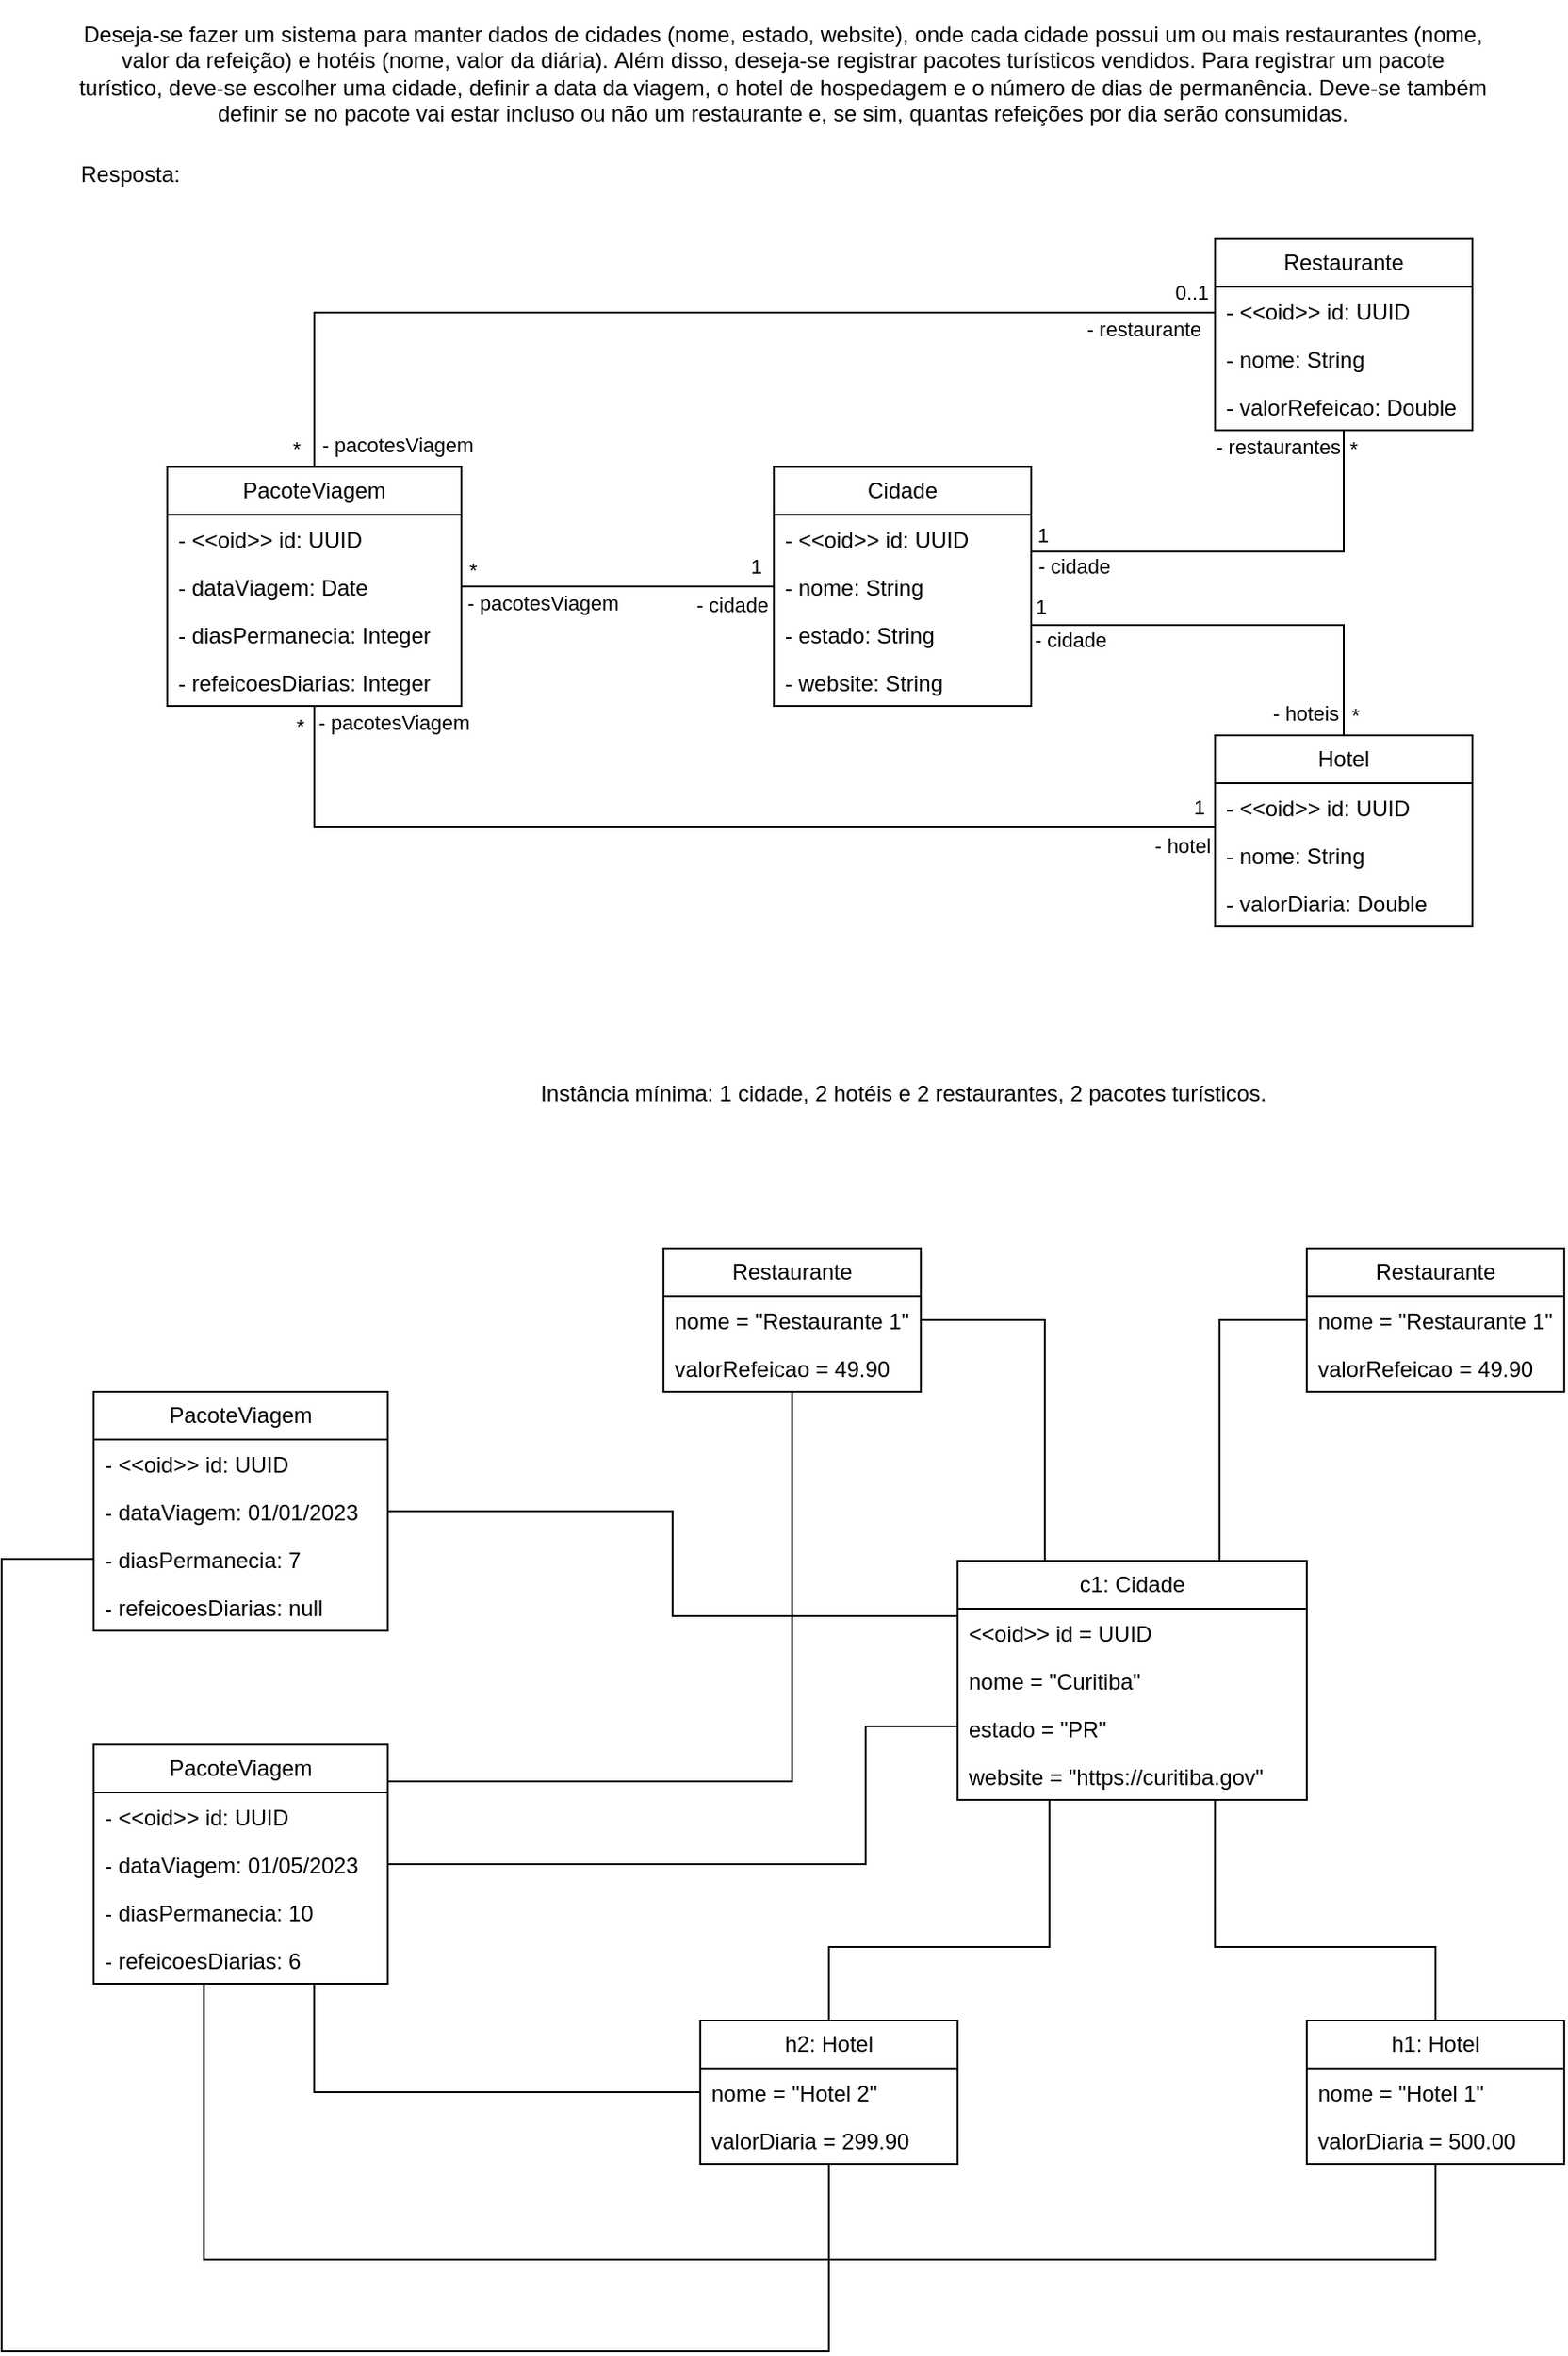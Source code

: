 <mxfile version="21.2.8" type="device">
  <diagram name="Page-1" id="nwXVSGJLrIQ6KPqOiSaf">
    <mxGraphModel dx="926" dy="555" grid="1" gridSize="10" guides="1" tooltips="1" connect="1" arrows="1" fold="1" page="1" pageScale="1" pageWidth="850" pageHeight="1100" math="0" shadow="0">
      <root>
        <mxCell id="0" />
        <mxCell id="1" parent="0" />
        <mxCell id="i39wHcqrnqMM451_M5gH-1" value="&lt;div&gt;Deseja-se fazer um sistema para manter dados de cidades (nome, estado, website), onde&amp;nbsp;&lt;span style=&quot;background-color: initial;&quot;&gt;cada cidade possui um ou mais restaurantes (nome, valor da refeição) e hotéis (nome, valor da diária).&amp;nbsp;&lt;/span&gt;&lt;span style=&quot;background-color: initial;&quot;&gt;Além disso, deseja-se registrar pacotes turísticos vendidos. Para registrar um pacote turístico, deve-se&amp;nbsp;&lt;/span&gt;&lt;span style=&quot;background-color: initial;&quot;&gt;escolher uma cidade, definir a data da viagem, o hotel de hospedagem e o número de dias de&amp;nbsp;&lt;/span&gt;&lt;span style=&quot;background-color: initial;&quot;&gt;permanência. Deve-se também definir se no pacote vai estar incluso ou não um restaurante e, se sim,&amp;nbsp;&lt;/span&gt;&lt;span style=&quot;background-color: initial;&quot;&gt;quantas refeições por dia serão consumidas.&lt;/span&gt;&lt;/div&gt;" style="text;html=1;strokeColor=none;fillColor=none;align=center;verticalAlign=middle;whiteSpace=wrap;rounded=0;" vertex="1" parent="1">
          <mxGeometry x="40" y="60" width="770" height="80" as="geometry" />
        </mxCell>
        <mxCell id="i39wHcqrnqMM451_M5gH-2" value="Resposta:" style="text;html=1;strokeColor=none;fillColor=none;align=center;verticalAlign=middle;whiteSpace=wrap;rounded=0;" vertex="1" parent="1">
          <mxGeometry x="40" y="140" width="60" height="30" as="geometry" />
        </mxCell>
        <mxCell id="i39wHcqrnqMM451_M5gH-24" style="edgeStyle=orthogonalEdgeStyle;rounded=0;orthogonalLoop=1;jettySize=auto;html=1;endArrow=none;endFill=0;" edge="1" parent="1" source="i39wHcqrnqMM451_M5gH-3" target="i39wHcqrnqMM451_M5gH-12">
          <mxGeometry relative="1" as="geometry">
            <Array as="points">
              <mxPoint x="730" y="400" />
            </Array>
          </mxGeometry>
        </mxCell>
        <mxCell id="i39wHcqrnqMM451_M5gH-42" value="*" style="edgeLabel;html=1;align=center;verticalAlign=middle;resizable=0;points=[];" vertex="1" connectable="0" parent="i39wHcqrnqMM451_M5gH-24">
          <mxGeometry x="0.887" y="1" relative="1" as="geometry">
            <mxPoint x="5" y="2" as="offset" />
          </mxGeometry>
        </mxCell>
        <mxCell id="i39wHcqrnqMM451_M5gH-43" value="- hoteis" style="edgeLabel;html=1;align=center;verticalAlign=middle;resizable=0;points=[];" vertex="1" connectable="0" parent="i39wHcqrnqMM451_M5gH-24">
          <mxGeometry x="0.894" y="-1" relative="1" as="geometry">
            <mxPoint x="-20" as="offset" />
          </mxGeometry>
        </mxCell>
        <mxCell id="i39wHcqrnqMM451_M5gH-44" value="1" style="edgeLabel;html=1;align=center;verticalAlign=middle;resizable=0;points=[];" vertex="1" connectable="0" parent="i39wHcqrnqMM451_M5gH-24">
          <mxGeometry x="-0.955" y="1" relative="1" as="geometry">
            <mxPoint y="-9" as="offset" />
          </mxGeometry>
        </mxCell>
        <mxCell id="i39wHcqrnqMM451_M5gH-45" value="- cidade" style="edgeLabel;html=1;align=center;verticalAlign=middle;resizable=0;points=[];" vertex="1" connectable="0" parent="i39wHcqrnqMM451_M5gH-24">
          <mxGeometry x="-0.878" y="2" relative="1" as="geometry">
            <mxPoint x="7" y="10" as="offset" />
          </mxGeometry>
        </mxCell>
        <mxCell id="i39wHcqrnqMM451_M5gH-25" style="edgeStyle=orthogonalEdgeStyle;rounded=0;orthogonalLoop=1;jettySize=auto;html=1;endArrow=none;endFill=0;" edge="1" parent="1" source="i39wHcqrnqMM451_M5gH-3" target="i39wHcqrnqMM451_M5gH-8">
          <mxGeometry relative="1" as="geometry">
            <Array as="points">
              <mxPoint x="730" y="360" />
            </Array>
          </mxGeometry>
        </mxCell>
        <mxCell id="i39wHcqrnqMM451_M5gH-38" value="*" style="edgeLabel;html=1;align=center;verticalAlign=middle;resizable=0;points=[];" vertex="1" connectable="0" parent="i39wHcqrnqMM451_M5gH-25">
          <mxGeometry x="0.889" y="-2" relative="1" as="geometry">
            <mxPoint x="3" y="-3" as="offset" />
          </mxGeometry>
        </mxCell>
        <mxCell id="i39wHcqrnqMM451_M5gH-39" value="- restaurantes" style="edgeLabel;html=1;align=center;verticalAlign=middle;resizable=0;points=[];" vertex="1" connectable="0" parent="i39wHcqrnqMM451_M5gH-25">
          <mxGeometry x="0.944" y="1" relative="1" as="geometry">
            <mxPoint x="-35" y="2" as="offset" />
          </mxGeometry>
        </mxCell>
        <mxCell id="i39wHcqrnqMM451_M5gH-40" value="1" style="edgeLabel;html=1;align=center;verticalAlign=middle;resizable=0;points=[];" vertex="1" connectable="0" parent="i39wHcqrnqMM451_M5gH-25">
          <mxGeometry x="-0.925" y="-1" relative="1" as="geometry">
            <mxPoint x="-3" y="-10" as="offset" />
          </mxGeometry>
        </mxCell>
        <mxCell id="i39wHcqrnqMM451_M5gH-41" value="- cidade" style="edgeLabel;html=1;align=center;verticalAlign=middle;resizable=0;points=[];" vertex="1" connectable="0" parent="i39wHcqrnqMM451_M5gH-25">
          <mxGeometry x="-0.878" relative="1" as="geometry">
            <mxPoint x="8" y="8" as="offset" />
          </mxGeometry>
        </mxCell>
        <mxCell id="i39wHcqrnqMM451_M5gH-3" value="Cidade" style="swimlane;fontStyle=0;childLayout=stackLayout;horizontal=1;startSize=26;fillColor=none;horizontalStack=0;resizeParent=1;resizeParentMax=0;resizeLast=0;collapsible=1;marginBottom=0;whiteSpace=wrap;html=1;" vertex="1" parent="1">
          <mxGeometry x="420" y="314" width="140" height="130" as="geometry" />
        </mxCell>
        <mxCell id="i39wHcqrnqMM451_M5gH-4" value="- &amp;lt;&amp;lt;oid&amp;gt;&amp;gt; id: UUID" style="text;strokeColor=none;fillColor=none;align=left;verticalAlign=top;spacingLeft=4;spacingRight=4;overflow=hidden;rotatable=0;points=[[0,0.5],[1,0.5]];portConstraint=eastwest;whiteSpace=wrap;html=1;" vertex="1" parent="i39wHcqrnqMM451_M5gH-3">
          <mxGeometry y="26" width="140" height="26" as="geometry" />
        </mxCell>
        <mxCell id="i39wHcqrnqMM451_M5gH-7" value="- nome: String" style="text;strokeColor=none;fillColor=none;align=left;verticalAlign=top;spacingLeft=4;spacingRight=4;overflow=hidden;rotatable=0;points=[[0,0.5],[1,0.5]];portConstraint=eastwest;whiteSpace=wrap;html=1;" vertex="1" parent="i39wHcqrnqMM451_M5gH-3">
          <mxGeometry y="52" width="140" height="26" as="geometry" />
        </mxCell>
        <mxCell id="i39wHcqrnqMM451_M5gH-5" value="- estado: String" style="text;strokeColor=none;fillColor=none;align=left;verticalAlign=top;spacingLeft=4;spacingRight=4;overflow=hidden;rotatable=0;points=[[0,0.5],[1,0.5]];portConstraint=eastwest;whiteSpace=wrap;html=1;" vertex="1" parent="i39wHcqrnqMM451_M5gH-3">
          <mxGeometry y="78" width="140" height="26" as="geometry" />
        </mxCell>
        <mxCell id="i39wHcqrnqMM451_M5gH-6" value="- website: String" style="text;strokeColor=none;fillColor=none;align=left;verticalAlign=top;spacingLeft=4;spacingRight=4;overflow=hidden;rotatable=0;points=[[0,0.5],[1,0.5]];portConstraint=eastwest;whiteSpace=wrap;html=1;" vertex="1" parent="i39wHcqrnqMM451_M5gH-3">
          <mxGeometry y="104" width="140" height="26" as="geometry" />
        </mxCell>
        <mxCell id="i39wHcqrnqMM451_M5gH-8" value="Restaurante" style="swimlane;fontStyle=0;childLayout=stackLayout;horizontal=1;startSize=26;fillColor=none;horizontalStack=0;resizeParent=1;resizeParentMax=0;resizeLast=0;collapsible=1;marginBottom=0;whiteSpace=wrap;html=1;" vertex="1" parent="1">
          <mxGeometry x="660" y="190" width="140" height="104" as="geometry" />
        </mxCell>
        <mxCell id="i39wHcqrnqMM451_M5gH-9" value="- &amp;lt;&amp;lt;oid&amp;gt;&amp;gt; id: UUID" style="text;strokeColor=none;fillColor=none;align=left;verticalAlign=top;spacingLeft=4;spacingRight=4;overflow=hidden;rotatable=0;points=[[0,0.5],[1,0.5]];portConstraint=eastwest;whiteSpace=wrap;html=1;" vertex="1" parent="i39wHcqrnqMM451_M5gH-8">
          <mxGeometry y="26" width="140" height="26" as="geometry" />
        </mxCell>
        <mxCell id="i39wHcqrnqMM451_M5gH-10" value="- nome: String" style="text;strokeColor=none;fillColor=none;align=left;verticalAlign=top;spacingLeft=4;spacingRight=4;overflow=hidden;rotatable=0;points=[[0,0.5],[1,0.5]];portConstraint=eastwest;whiteSpace=wrap;html=1;" vertex="1" parent="i39wHcqrnqMM451_M5gH-8">
          <mxGeometry y="52" width="140" height="26" as="geometry" />
        </mxCell>
        <mxCell id="i39wHcqrnqMM451_M5gH-11" value="- valorRefeicao: Double" style="text;strokeColor=none;fillColor=none;align=left;verticalAlign=top;spacingLeft=4;spacingRight=4;overflow=hidden;rotatable=0;points=[[0,0.5],[1,0.5]];portConstraint=eastwest;whiteSpace=wrap;html=1;" vertex="1" parent="i39wHcqrnqMM451_M5gH-8">
          <mxGeometry y="78" width="140" height="26" as="geometry" />
        </mxCell>
        <mxCell id="i39wHcqrnqMM451_M5gH-12" value="Hotel" style="swimlane;fontStyle=0;childLayout=stackLayout;horizontal=1;startSize=26;fillColor=none;horizontalStack=0;resizeParent=1;resizeParentMax=0;resizeLast=0;collapsible=1;marginBottom=0;whiteSpace=wrap;html=1;" vertex="1" parent="1">
          <mxGeometry x="660" y="460" width="140" height="104" as="geometry" />
        </mxCell>
        <mxCell id="i39wHcqrnqMM451_M5gH-13" value="- &amp;lt;&amp;lt;oid&amp;gt;&amp;gt; id: UUID" style="text;strokeColor=none;fillColor=none;align=left;verticalAlign=top;spacingLeft=4;spacingRight=4;overflow=hidden;rotatable=0;points=[[0,0.5],[1,0.5]];portConstraint=eastwest;whiteSpace=wrap;html=1;" vertex="1" parent="i39wHcqrnqMM451_M5gH-12">
          <mxGeometry y="26" width="140" height="26" as="geometry" />
        </mxCell>
        <mxCell id="i39wHcqrnqMM451_M5gH-14" value="- nome: String" style="text;strokeColor=none;fillColor=none;align=left;verticalAlign=top;spacingLeft=4;spacingRight=4;overflow=hidden;rotatable=0;points=[[0,0.5],[1,0.5]];portConstraint=eastwest;whiteSpace=wrap;html=1;" vertex="1" parent="i39wHcqrnqMM451_M5gH-12">
          <mxGeometry y="52" width="140" height="26" as="geometry" />
        </mxCell>
        <mxCell id="i39wHcqrnqMM451_M5gH-15" value="- valorDiaria: Double" style="text;strokeColor=none;fillColor=none;align=left;verticalAlign=top;spacingLeft=4;spacingRight=4;overflow=hidden;rotatable=0;points=[[0,0.5],[1,0.5]];portConstraint=eastwest;whiteSpace=wrap;html=1;" vertex="1" parent="i39wHcqrnqMM451_M5gH-12">
          <mxGeometry y="78" width="140" height="26" as="geometry" />
        </mxCell>
        <mxCell id="i39wHcqrnqMM451_M5gH-21" style="edgeStyle=orthogonalEdgeStyle;rounded=0;orthogonalLoop=1;jettySize=auto;html=1;endArrow=none;endFill=0;" edge="1" parent="1" source="i39wHcqrnqMM451_M5gH-16" target="i39wHcqrnqMM451_M5gH-8">
          <mxGeometry relative="1" as="geometry">
            <Array as="points">
              <mxPoint x="170" y="230" />
            </Array>
          </mxGeometry>
        </mxCell>
        <mxCell id="i39wHcqrnqMM451_M5gH-26" value="0..1" style="edgeLabel;html=1;align=center;verticalAlign=middle;resizable=0;points=[];" vertex="1" connectable="0" parent="i39wHcqrnqMM451_M5gH-21">
          <mxGeometry x="0.94" y="1" relative="1" as="geometry">
            <mxPoint x="4" y="-10" as="offset" />
          </mxGeometry>
        </mxCell>
        <mxCell id="i39wHcqrnqMM451_M5gH-27" value="- restaurante" style="edgeLabel;html=1;align=center;verticalAlign=middle;resizable=0;points=[];" vertex="1" connectable="0" parent="i39wHcqrnqMM451_M5gH-21">
          <mxGeometry x="0.882" y="3" relative="1" as="geometry">
            <mxPoint x="-5" y="12" as="offset" />
          </mxGeometry>
        </mxCell>
        <mxCell id="i39wHcqrnqMM451_M5gH-28" value="*" style="edgeLabel;html=1;align=center;verticalAlign=middle;resizable=0;points=[];" vertex="1" connectable="0" parent="i39wHcqrnqMM451_M5gH-21">
          <mxGeometry x="-0.947" relative="1" as="geometry">
            <mxPoint x="-10" y="5" as="offset" />
          </mxGeometry>
        </mxCell>
        <mxCell id="i39wHcqrnqMM451_M5gH-29" value="- pacotesViagem" style="edgeLabel;html=1;align=center;verticalAlign=middle;resizable=0;points=[];" vertex="1" connectable="0" parent="i39wHcqrnqMM451_M5gH-21">
          <mxGeometry x="-0.898" y="2" relative="1" as="geometry">
            <mxPoint x="47" y="17" as="offset" />
          </mxGeometry>
        </mxCell>
        <mxCell id="i39wHcqrnqMM451_M5gH-22" style="edgeStyle=orthogonalEdgeStyle;rounded=0;orthogonalLoop=1;jettySize=auto;html=1;endArrow=none;endFill=0;" edge="1" parent="1" source="i39wHcqrnqMM451_M5gH-16" target="i39wHcqrnqMM451_M5gH-12">
          <mxGeometry relative="1" as="geometry">
            <Array as="points">
              <mxPoint x="170" y="510" />
            </Array>
          </mxGeometry>
        </mxCell>
        <mxCell id="i39wHcqrnqMM451_M5gH-34" value="1" style="edgeLabel;html=1;align=center;verticalAlign=middle;resizable=0;points=[];" vertex="1" connectable="0" parent="i39wHcqrnqMM451_M5gH-22">
          <mxGeometry x="0.933" y="-2" relative="1" as="geometry">
            <mxPoint x="9" y="-13" as="offset" />
          </mxGeometry>
        </mxCell>
        <mxCell id="i39wHcqrnqMM451_M5gH-35" value="- hotel" style="edgeLabel;html=1;align=center;verticalAlign=middle;resizable=0;points=[];" vertex="1" connectable="0" parent="i39wHcqrnqMM451_M5gH-22">
          <mxGeometry x="0.912" y="1" relative="1" as="geometry">
            <mxPoint x="6" y="11" as="offset" />
          </mxGeometry>
        </mxCell>
        <mxCell id="i39wHcqrnqMM451_M5gH-36" value="*" style="edgeLabel;html=1;align=center;verticalAlign=middle;resizable=0;points=[];" vertex="1" connectable="0" parent="i39wHcqrnqMM451_M5gH-22">
          <mxGeometry x="-0.947" y="4" relative="1" as="geometry">
            <mxPoint x="-12" y="-4" as="offset" />
          </mxGeometry>
        </mxCell>
        <mxCell id="i39wHcqrnqMM451_M5gH-37" value="- pacotesViagem" style="edgeLabel;html=1;align=center;verticalAlign=middle;resizable=0;points=[];" vertex="1" connectable="0" parent="i39wHcqrnqMM451_M5gH-22">
          <mxGeometry x="-0.925" relative="1" as="geometry">
            <mxPoint x="43" y="-12" as="offset" />
          </mxGeometry>
        </mxCell>
        <mxCell id="i39wHcqrnqMM451_M5gH-16" value="PacoteViagem" style="swimlane;fontStyle=0;childLayout=stackLayout;horizontal=1;startSize=26;fillColor=none;horizontalStack=0;resizeParent=1;resizeParentMax=0;resizeLast=0;collapsible=1;marginBottom=0;whiteSpace=wrap;html=1;" vertex="1" parent="1">
          <mxGeometry x="90" y="314" width="160" height="130" as="geometry" />
        </mxCell>
        <mxCell id="i39wHcqrnqMM451_M5gH-17" value="- &amp;lt;&amp;lt;oid&amp;gt;&amp;gt; id: UUID" style="text;strokeColor=none;fillColor=none;align=left;verticalAlign=top;spacingLeft=4;spacingRight=4;overflow=hidden;rotatable=0;points=[[0,0.5],[1,0.5]];portConstraint=eastwest;whiteSpace=wrap;html=1;" vertex="1" parent="i39wHcqrnqMM451_M5gH-16">
          <mxGeometry y="26" width="160" height="26" as="geometry" />
        </mxCell>
        <mxCell id="i39wHcqrnqMM451_M5gH-18" value="- dataViagem: Date" style="text;strokeColor=none;fillColor=none;align=left;verticalAlign=top;spacingLeft=4;spacingRight=4;overflow=hidden;rotatable=0;points=[[0,0.5],[1,0.5]];portConstraint=eastwest;whiteSpace=wrap;html=1;" vertex="1" parent="i39wHcqrnqMM451_M5gH-16">
          <mxGeometry y="52" width="160" height="26" as="geometry" />
        </mxCell>
        <mxCell id="i39wHcqrnqMM451_M5gH-19" value="- diasPermanecia: Integer" style="text;strokeColor=none;fillColor=none;align=left;verticalAlign=top;spacingLeft=4;spacingRight=4;overflow=hidden;rotatable=0;points=[[0,0.5],[1,0.5]];portConstraint=eastwest;whiteSpace=wrap;html=1;" vertex="1" parent="i39wHcqrnqMM451_M5gH-16">
          <mxGeometry y="78" width="160" height="26" as="geometry" />
        </mxCell>
        <mxCell id="i39wHcqrnqMM451_M5gH-20" value="- refeicoesDiarias: Integer" style="text;strokeColor=none;fillColor=none;align=left;verticalAlign=top;spacingLeft=4;spacingRight=4;overflow=hidden;rotatable=0;points=[[0,0.5],[1,0.5]];portConstraint=eastwest;whiteSpace=wrap;html=1;" vertex="1" parent="i39wHcqrnqMM451_M5gH-16">
          <mxGeometry y="104" width="160" height="26" as="geometry" />
        </mxCell>
        <mxCell id="i39wHcqrnqMM451_M5gH-23" style="edgeStyle=orthogonalEdgeStyle;rounded=0;orthogonalLoop=1;jettySize=auto;html=1;entryX=0;entryY=0.5;entryDx=0;entryDy=0;endArrow=none;endFill=0;" edge="1" parent="1" source="i39wHcqrnqMM451_M5gH-18" target="i39wHcqrnqMM451_M5gH-3">
          <mxGeometry relative="1" as="geometry" />
        </mxCell>
        <mxCell id="i39wHcqrnqMM451_M5gH-30" value="1" style="edgeLabel;html=1;align=center;verticalAlign=middle;resizable=0;points=[];" vertex="1" connectable="0" parent="i39wHcqrnqMM451_M5gH-23">
          <mxGeometry x="0.824" relative="1" as="geometry">
            <mxPoint x="5" y="-11" as="offset" />
          </mxGeometry>
        </mxCell>
        <mxCell id="i39wHcqrnqMM451_M5gH-31" value="- cidade" style="edgeLabel;html=1;align=center;verticalAlign=middle;resizable=0;points=[];" vertex="1" connectable="0" parent="i39wHcqrnqMM451_M5gH-23">
          <mxGeometry x="0.713" y="3" relative="1" as="geometry">
            <mxPoint x="1" y="13" as="offset" />
          </mxGeometry>
        </mxCell>
        <mxCell id="i39wHcqrnqMM451_M5gH-32" value="*" style="edgeLabel;html=1;align=center;verticalAlign=middle;resizable=0;points=[];" vertex="1" connectable="0" parent="i39wHcqrnqMM451_M5gH-23">
          <mxGeometry x="-0.796" y="1" relative="1" as="geometry">
            <mxPoint x="-12" y="-8" as="offset" />
          </mxGeometry>
        </mxCell>
        <mxCell id="i39wHcqrnqMM451_M5gH-33" value="- pacotesViagem" style="edgeLabel;html=1;align=center;verticalAlign=middle;resizable=0;points=[];" vertex="1" connectable="0" parent="i39wHcqrnqMM451_M5gH-23">
          <mxGeometry x="-0.782" y="-1" relative="1" as="geometry">
            <mxPoint x="25" y="8" as="offset" />
          </mxGeometry>
        </mxCell>
        <mxCell id="i39wHcqrnqMM451_M5gH-46" value="Instância mínima: 1 cidade, 2 hotéis e 2 restaurantes, 2 pacotes turísticos." style="text;html=1;align=center;verticalAlign=middle;resizable=0;points=[];autosize=1;strokeColor=none;fillColor=none;" vertex="1" parent="1">
          <mxGeometry x="280" y="640" width="420" height="30" as="geometry" />
        </mxCell>
        <mxCell id="i39wHcqrnqMM451_M5gH-47" value="c1: Cidade" style="swimlane;fontStyle=0;childLayout=stackLayout;horizontal=1;startSize=26;fillColor=none;horizontalStack=0;resizeParent=1;resizeParentMax=0;resizeLast=0;collapsible=1;marginBottom=0;whiteSpace=wrap;html=1;" vertex="1" parent="1">
          <mxGeometry x="519.91" y="909" width="190" height="130" as="geometry" />
        </mxCell>
        <mxCell id="i39wHcqrnqMM451_M5gH-48" value="&amp;lt;&amp;lt;oid&amp;gt;&amp;gt; id = UUID" style="text;strokeColor=none;fillColor=none;align=left;verticalAlign=top;spacingLeft=4;spacingRight=4;overflow=hidden;rotatable=0;points=[[0,0.5],[1,0.5]];portConstraint=eastwest;whiteSpace=wrap;html=1;" vertex="1" parent="i39wHcqrnqMM451_M5gH-47">
          <mxGeometry y="26" width="190" height="26" as="geometry" />
        </mxCell>
        <mxCell id="i39wHcqrnqMM451_M5gH-49" value="nome = &quot;Curitiba&quot;" style="text;strokeColor=none;fillColor=none;align=left;verticalAlign=top;spacingLeft=4;spacingRight=4;overflow=hidden;rotatable=0;points=[[0,0.5],[1,0.5]];portConstraint=eastwest;whiteSpace=wrap;html=1;" vertex="1" parent="i39wHcqrnqMM451_M5gH-47">
          <mxGeometry y="52" width="190" height="26" as="geometry" />
        </mxCell>
        <mxCell id="i39wHcqrnqMM451_M5gH-50" value="estado = &quot;PR&quot;" style="text;strokeColor=none;fillColor=none;align=left;verticalAlign=top;spacingLeft=4;spacingRight=4;overflow=hidden;rotatable=0;points=[[0,0.5],[1,0.5]];portConstraint=eastwest;whiteSpace=wrap;html=1;" vertex="1" parent="i39wHcqrnqMM451_M5gH-47">
          <mxGeometry y="78" width="190" height="26" as="geometry" />
        </mxCell>
        <mxCell id="i39wHcqrnqMM451_M5gH-51" value="website = &quot;https://curitiba.gov&quot;" style="text;strokeColor=none;fillColor=none;align=left;verticalAlign=top;spacingLeft=4;spacingRight=4;overflow=hidden;rotatable=0;points=[[0,0.5],[1,0.5]];portConstraint=eastwest;whiteSpace=wrap;html=1;" vertex="1" parent="i39wHcqrnqMM451_M5gH-47">
          <mxGeometry y="104" width="190" height="26" as="geometry" />
        </mxCell>
        <mxCell id="i39wHcqrnqMM451_M5gH-77" style="edgeStyle=orthogonalEdgeStyle;rounded=0;orthogonalLoop=1;jettySize=auto;html=1;endArrow=none;endFill=0;" edge="1" parent="1" source="i39wHcqrnqMM451_M5gH-52" target="i39wHcqrnqMM451_M5gH-47">
          <mxGeometry relative="1" as="geometry">
            <Array as="points">
              <mxPoint x="449.91" y="1119" />
              <mxPoint x="569.91" y="1119" />
            </Array>
          </mxGeometry>
        </mxCell>
        <mxCell id="i39wHcqrnqMM451_M5gH-52" value="h2: Hotel" style="swimlane;fontStyle=0;childLayout=stackLayout;horizontal=1;startSize=26;fillColor=none;horizontalStack=0;resizeParent=1;resizeParentMax=0;resizeLast=0;collapsible=1;marginBottom=0;whiteSpace=wrap;html=1;" vertex="1" parent="1">
          <mxGeometry x="379.91" y="1159" width="140" height="78" as="geometry" />
        </mxCell>
        <mxCell id="i39wHcqrnqMM451_M5gH-54" value="nome = &quot;Hotel 2&quot;" style="text;strokeColor=none;fillColor=none;align=left;verticalAlign=top;spacingLeft=4;spacingRight=4;overflow=hidden;rotatable=0;points=[[0,0.5],[1,0.5]];portConstraint=eastwest;whiteSpace=wrap;html=1;" vertex="1" parent="i39wHcqrnqMM451_M5gH-52">
          <mxGeometry y="26" width="140" height="26" as="geometry" />
        </mxCell>
        <mxCell id="i39wHcqrnqMM451_M5gH-55" value="valorDiaria = 299.90" style="text;strokeColor=none;fillColor=none;align=left;verticalAlign=top;spacingLeft=4;spacingRight=4;overflow=hidden;rotatable=0;points=[[0,0.5],[1,0.5]];portConstraint=eastwest;whiteSpace=wrap;html=1;" vertex="1" parent="i39wHcqrnqMM451_M5gH-52">
          <mxGeometry y="52" width="140" height="26" as="geometry" />
        </mxCell>
        <mxCell id="i39wHcqrnqMM451_M5gH-78" style="edgeStyle=orthogonalEdgeStyle;rounded=0;orthogonalLoop=1;jettySize=auto;html=1;entryX=0.737;entryY=1;entryDx=0;entryDy=0;entryPerimeter=0;endArrow=none;endFill=0;" edge="1" parent="1" source="i39wHcqrnqMM451_M5gH-56" target="i39wHcqrnqMM451_M5gH-51">
          <mxGeometry relative="1" as="geometry">
            <Array as="points">
              <mxPoint x="779.91" y="1119" />
              <mxPoint x="659.91" y="1119" />
            </Array>
          </mxGeometry>
        </mxCell>
        <mxCell id="i39wHcqrnqMM451_M5gH-97" style="edgeStyle=orthogonalEdgeStyle;rounded=0;orthogonalLoop=1;jettySize=auto;html=1;endArrow=none;endFill=0;" edge="1" parent="1" source="i39wHcqrnqMM451_M5gH-56" target="i39wHcqrnqMM451_M5gH-84">
          <mxGeometry relative="1" as="geometry">
            <Array as="points">
              <mxPoint x="779.91" y="1289" />
              <mxPoint x="109.91" y="1289" />
            </Array>
          </mxGeometry>
        </mxCell>
        <mxCell id="i39wHcqrnqMM451_M5gH-56" value="h1: Hotel" style="swimlane;fontStyle=0;childLayout=stackLayout;horizontal=1;startSize=26;fillColor=none;horizontalStack=0;resizeParent=1;resizeParentMax=0;resizeLast=0;collapsible=1;marginBottom=0;whiteSpace=wrap;html=1;" vertex="1" parent="1">
          <mxGeometry x="709.91" y="1159" width="140" height="78" as="geometry" />
        </mxCell>
        <mxCell id="i39wHcqrnqMM451_M5gH-58" value="nome = &quot;Hotel 1&quot;" style="text;strokeColor=none;fillColor=none;align=left;verticalAlign=top;spacingLeft=4;spacingRight=4;overflow=hidden;rotatable=0;points=[[0,0.5],[1,0.5]];portConstraint=eastwest;whiteSpace=wrap;html=1;" vertex="1" parent="i39wHcqrnqMM451_M5gH-56">
          <mxGeometry y="26" width="140" height="26" as="geometry" />
        </mxCell>
        <mxCell id="i39wHcqrnqMM451_M5gH-59" value="valorDiaria = 500.00" style="text;strokeColor=none;fillColor=none;align=left;verticalAlign=top;spacingLeft=4;spacingRight=4;overflow=hidden;rotatable=0;points=[[0,0.5],[1,0.5]];portConstraint=eastwest;whiteSpace=wrap;html=1;" vertex="1" parent="i39wHcqrnqMM451_M5gH-56">
          <mxGeometry y="52" width="140" height="26" as="geometry" />
        </mxCell>
        <mxCell id="i39wHcqrnqMM451_M5gH-62" value="Restaurante" style="swimlane;fontStyle=0;childLayout=stackLayout;horizontal=1;startSize=26;fillColor=none;horizontalStack=0;resizeParent=1;resizeParentMax=0;resizeLast=0;collapsible=1;marginBottom=0;whiteSpace=wrap;html=1;" vertex="1" parent="1">
          <mxGeometry x="709.91" y="739" width="140" height="78" as="geometry" />
        </mxCell>
        <mxCell id="i39wHcqrnqMM451_M5gH-64" value="nome = &quot;Restaurante 1&quot;" style="text;strokeColor=none;fillColor=none;align=left;verticalAlign=top;spacingLeft=4;spacingRight=4;overflow=hidden;rotatable=0;points=[[0,0.5],[1,0.5]];portConstraint=eastwest;whiteSpace=wrap;html=1;" vertex="1" parent="i39wHcqrnqMM451_M5gH-62">
          <mxGeometry y="26" width="140" height="26" as="geometry" />
        </mxCell>
        <mxCell id="i39wHcqrnqMM451_M5gH-65" value="valorRefeicao = 49.90" style="text;strokeColor=none;fillColor=none;align=left;verticalAlign=top;spacingLeft=4;spacingRight=4;overflow=hidden;rotatable=0;points=[[0,0.5],[1,0.5]];portConstraint=eastwest;whiteSpace=wrap;html=1;" vertex="1" parent="i39wHcqrnqMM451_M5gH-62">
          <mxGeometry y="52" width="140" height="26" as="geometry" />
        </mxCell>
        <mxCell id="i39wHcqrnqMM451_M5gH-75" style="edgeStyle=orthogonalEdgeStyle;rounded=0;orthogonalLoop=1;jettySize=auto;html=1;entryX=0.25;entryY=0;entryDx=0;entryDy=0;endArrow=none;endFill=0;" edge="1" parent="1" source="i39wHcqrnqMM451_M5gH-66" target="i39wHcqrnqMM451_M5gH-47">
          <mxGeometry relative="1" as="geometry" />
        </mxCell>
        <mxCell id="i39wHcqrnqMM451_M5gH-66" value="Restaurante" style="swimlane;fontStyle=0;childLayout=stackLayout;horizontal=1;startSize=26;fillColor=none;horizontalStack=0;resizeParent=1;resizeParentMax=0;resizeLast=0;collapsible=1;marginBottom=0;whiteSpace=wrap;html=1;" vertex="1" parent="1">
          <mxGeometry x="359.91" y="739" width="140" height="78" as="geometry" />
        </mxCell>
        <mxCell id="i39wHcqrnqMM451_M5gH-67" value="nome = &quot;Restaurante 1&quot;" style="text;strokeColor=none;fillColor=none;align=left;verticalAlign=top;spacingLeft=4;spacingRight=4;overflow=hidden;rotatable=0;points=[[0,0.5],[1,0.5]];portConstraint=eastwest;whiteSpace=wrap;html=1;" vertex="1" parent="i39wHcqrnqMM451_M5gH-66">
          <mxGeometry y="26" width="140" height="26" as="geometry" />
        </mxCell>
        <mxCell id="i39wHcqrnqMM451_M5gH-68" value="valorRefeicao = 49.90" style="text;strokeColor=none;fillColor=none;align=left;verticalAlign=top;spacingLeft=4;spacingRight=4;overflow=hidden;rotatable=0;points=[[0,0.5],[1,0.5]];portConstraint=eastwest;whiteSpace=wrap;html=1;" vertex="1" parent="i39wHcqrnqMM451_M5gH-66">
          <mxGeometry y="52" width="140" height="26" as="geometry" />
        </mxCell>
        <mxCell id="i39wHcqrnqMM451_M5gH-76" style="edgeStyle=orthogonalEdgeStyle;rounded=0;orthogonalLoop=1;jettySize=auto;html=1;entryX=0.75;entryY=0;entryDx=0;entryDy=0;endArrow=none;endFill=0;" edge="1" parent="1" source="i39wHcqrnqMM451_M5gH-64" target="i39wHcqrnqMM451_M5gH-47">
          <mxGeometry relative="1" as="geometry" />
        </mxCell>
        <mxCell id="i39wHcqrnqMM451_M5gH-102" style="edgeStyle=orthogonalEdgeStyle;rounded=0;orthogonalLoop=1;jettySize=auto;html=1;endArrow=none;endFill=0;" edge="1" parent="1" source="i39wHcqrnqMM451_M5gH-79" target="i39wHcqrnqMM451_M5gH-47">
          <mxGeometry relative="1" as="geometry">
            <Array as="points">
              <mxPoint x="364.91" y="882" />
              <mxPoint x="364.91" y="939" />
            </Array>
          </mxGeometry>
        </mxCell>
        <mxCell id="i39wHcqrnqMM451_M5gH-79" value="PacoteViagem" style="swimlane;fontStyle=0;childLayout=stackLayout;horizontal=1;startSize=26;fillColor=none;horizontalStack=0;resizeParent=1;resizeParentMax=0;resizeLast=0;collapsible=1;marginBottom=0;whiteSpace=wrap;html=1;" vertex="1" parent="1">
          <mxGeometry x="49.91" y="817" width="160" height="130" as="geometry" />
        </mxCell>
        <mxCell id="i39wHcqrnqMM451_M5gH-80" value="- &amp;lt;&amp;lt;oid&amp;gt;&amp;gt; id: UUID" style="text;strokeColor=none;fillColor=none;align=left;verticalAlign=top;spacingLeft=4;spacingRight=4;overflow=hidden;rotatable=0;points=[[0,0.5],[1,0.5]];portConstraint=eastwest;whiteSpace=wrap;html=1;" vertex="1" parent="i39wHcqrnqMM451_M5gH-79">
          <mxGeometry y="26" width="160" height="26" as="geometry" />
        </mxCell>
        <mxCell id="i39wHcqrnqMM451_M5gH-81" value="- dataViagem: 01/01/2023" style="text;strokeColor=none;fillColor=none;align=left;verticalAlign=top;spacingLeft=4;spacingRight=4;overflow=hidden;rotatable=0;points=[[0,0.5],[1,0.5]];portConstraint=eastwest;whiteSpace=wrap;html=1;" vertex="1" parent="i39wHcqrnqMM451_M5gH-79">
          <mxGeometry y="52" width="160" height="26" as="geometry" />
        </mxCell>
        <mxCell id="i39wHcqrnqMM451_M5gH-82" value="- diasPermanecia: 7" style="text;strokeColor=none;fillColor=none;align=left;verticalAlign=top;spacingLeft=4;spacingRight=4;overflow=hidden;rotatable=0;points=[[0,0.5],[1,0.5]];portConstraint=eastwest;whiteSpace=wrap;html=1;" vertex="1" parent="i39wHcqrnqMM451_M5gH-79">
          <mxGeometry y="78" width="160" height="26" as="geometry" />
        </mxCell>
        <mxCell id="i39wHcqrnqMM451_M5gH-83" value="- refeicoesDiarias: null" style="text;strokeColor=none;fillColor=none;align=left;verticalAlign=top;spacingLeft=4;spacingRight=4;overflow=hidden;rotatable=0;points=[[0,0.5],[1,0.5]];portConstraint=eastwest;whiteSpace=wrap;html=1;" vertex="1" parent="i39wHcqrnqMM451_M5gH-79">
          <mxGeometry y="104" width="160" height="26" as="geometry" />
        </mxCell>
        <mxCell id="i39wHcqrnqMM451_M5gH-90" style="edgeStyle=orthogonalEdgeStyle;rounded=0;orthogonalLoop=1;jettySize=auto;html=1;endArrow=none;endFill=0;" edge="1" parent="1" source="i39wHcqrnqMM451_M5gH-84" target="i39wHcqrnqMM451_M5gH-66">
          <mxGeometry relative="1" as="geometry">
            <Array as="points">
              <mxPoint x="429.91" y="1029" />
            </Array>
          </mxGeometry>
        </mxCell>
        <mxCell id="i39wHcqrnqMM451_M5gH-100" style="edgeStyle=orthogonalEdgeStyle;rounded=0;orthogonalLoop=1;jettySize=auto;html=1;endArrow=none;endFill=0;" edge="1" parent="1" source="i39wHcqrnqMM451_M5gH-84" target="i39wHcqrnqMM451_M5gH-52">
          <mxGeometry relative="1" as="geometry">
            <Array as="points">
              <mxPoint x="169.91" y="1198" />
            </Array>
          </mxGeometry>
        </mxCell>
        <mxCell id="i39wHcqrnqMM451_M5gH-84" value="PacoteViagem" style="swimlane;fontStyle=0;childLayout=stackLayout;horizontal=1;startSize=26;fillColor=none;horizontalStack=0;resizeParent=1;resizeParentMax=0;resizeLast=0;collapsible=1;marginBottom=0;whiteSpace=wrap;html=1;" vertex="1" parent="1">
          <mxGeometry x="49.91" y="1009" width="160" height="130" as="geometry" />
        </mxCell>
        <mxCell id="i39wHcqrnqMM451_M5gH-85" value="- &amp;lt;&amp;lt;oid&amp;gt;&amp;gt; id: UUID" style="text;strokeColor=none;fillColor=none;align=left;verticalAlign=top;spacingLeft=4;spacingRight=4;overflow=hidden;rotatable=0;points=[[0,0.5],[1,0.5]];portConstraint=eastwest;whiteSpace=wrap;html=1;" vertex="1" parent="i39wHcqrnqMM451_M5gH-84">
          <mxGeometry y="26" width="160" height="26" as="geometry" />
        </mxCell>
        <mxCell id="i39wHcqrnqMM451_M5gH-86" value="- dataViagem: 01/05/2023" style="text;strokeColor=none;fillColor=none;align=left;verticalAlign=top;spacingLeft=4;spacingRight=4;overflow=hidden;rotatable=0;points=[[0,0.5],[1,0.5]];portConstraint=eastwest;whiteSpace=wrap;html=1;" vertex="1" parent="i39wHcqrnqMM451_M5gH-84">
          <mxGeometry y="52" width="160" height="26" as="geometry" />
        </mxCell>
        <mxCell id="i39wHcqrnqMM451_M5gH-87" value="- diasPermanecia: 10" style="text;strokeColor=none;fillColor=none;align=left;verticalAlign=top;spacingLeft=4;spacingRight=4;overflow=hidden;rotatable=0;points=[[0,0.5],[1,0.5]];portConstraint=eastwest;whiteSpace=wrap;html=1;" vertex="1" parent="i39wHcqrnqMM451_M5gH-84">
          <mxGeometry y="78" width="160" height="26" as="geometry" />
        </mxCell>
        <mxCell id="i39wHcqrnqMM451_M5gH-88" value="- refeicoesDiarias: 6" style="text;strokeColor=none;fillColor=none;align=left;verticalAlign=top;spacingLeft=4;spacingRight=4;overflow=hidden;rotatable=0;points=[[0,0.5],[1,0.5]];portConstraint=eastwest;whiteSpace=wrap;html=1;" vertex="1" parent="i39wHcqrnqMM451_M5gH-84">
          <mxGeometry y="104" width="160" height="26" as="geometry" />
        </mxCell>
        <mxCell id="i39wHcqrnqMM451_M5gH-98" style="edgeStyle=orthogonalEdgeStyle;rounded=0;orthogonalLoop=1;jettySize=auto;html=1;endArrow=none;endFill=0;" edge="1" parent="1" source="i39wHcqrnqMM451_M5gH-82" target="i39wHcqrnqMM451_M5gH-52">
          <mxGeometry relative="1" as="geometry">
            <Array as="points">
              <mxPoint x="-0.09" y="908" />
              <mxPoint x="-0.09" y="1339" />
              <mxPoint x="449.91" y="1339" />
            </Array>
          </mxGeometry>
        </mxCell>
        <mxCell id="i39wHcqrnqMM451_M5gH-101" style="edgeStyle=orthogonalEdgeStyle;rounded=0;orthogonalLoop=1;jettySize=auto;html=1;endArrow=none;endFill=0;" edge="1" parent="1" source="i39wHcqrnqMM451_M5gH-86" target="i39wHcqrnqMM451_M5gH-47">
          <mxGeometry relative="1" as="geometry">
            <Array as="points">
              <mxPoint x="469.91" y="1074" />
              <mxPoint x="469.91" y="999" />
            </Array>
          </mxGeometry>
        </mxCell>
      </root>
    </mxGraphModel>
  </diagram>
</mxfile>
